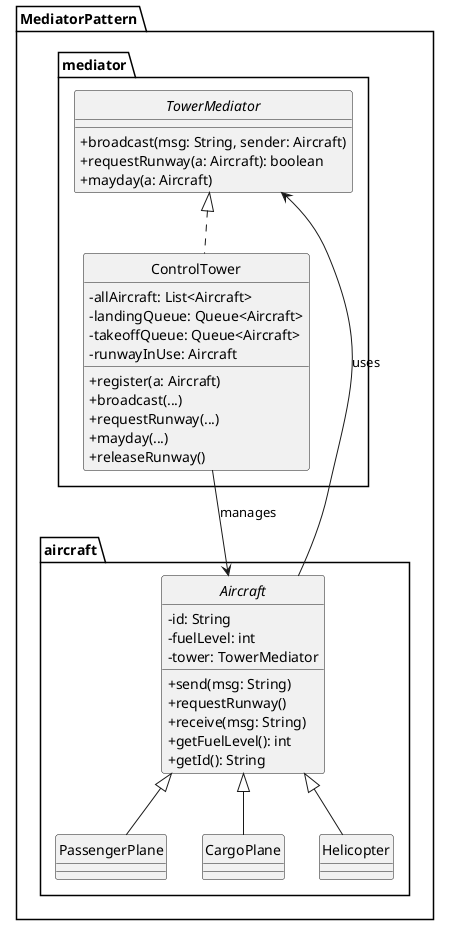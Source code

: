 @startuml
skinparam style strictuml
skinparam classAttributeIconSize 0

package "MediatorPattern.mediator" {
    interface TowerMediator {
        +broadcast(msg: String, sender: Aircraft)
        +requestRunway(a: Aircraft): boolean
        +mayday(a: Aircraft)
    }

    class ControlTower {
        -allAircraft: List<Aircraft>
        -landingQueue: Queue<Aircraft>
        -takeoffQueue: Queue<Aircraft>
        -runwayInUse: Aircraft
        +register(a: Aircraft)
        +broadcast(...)
        +requestRunway(...)
        +mayday(...)
        +releaseRunway()
    }

    TowerMediator <|.. ControlTower
}

package "MediatorPattern.aircraft" {
    abstract class Aircraft {
        -id: String
        -fuelLevel: int
        -tower: TowerMediator
        +send(msg: String)
        +requestRunway()
        +receive(msg: String)
        +getFuelLevel(): int
        +getId(): String
    }

    class PassengerPlane
    class CargoPlane
    class Helicopter

    Aircraft <|-- PassengerPlane
    Aircraft <|-- CargoPlane
    Aircraft <|-- Helicopter
}

Aircraft --> TowerMediator : uses
ControlTower --> Aircraft : manages
@enduml
